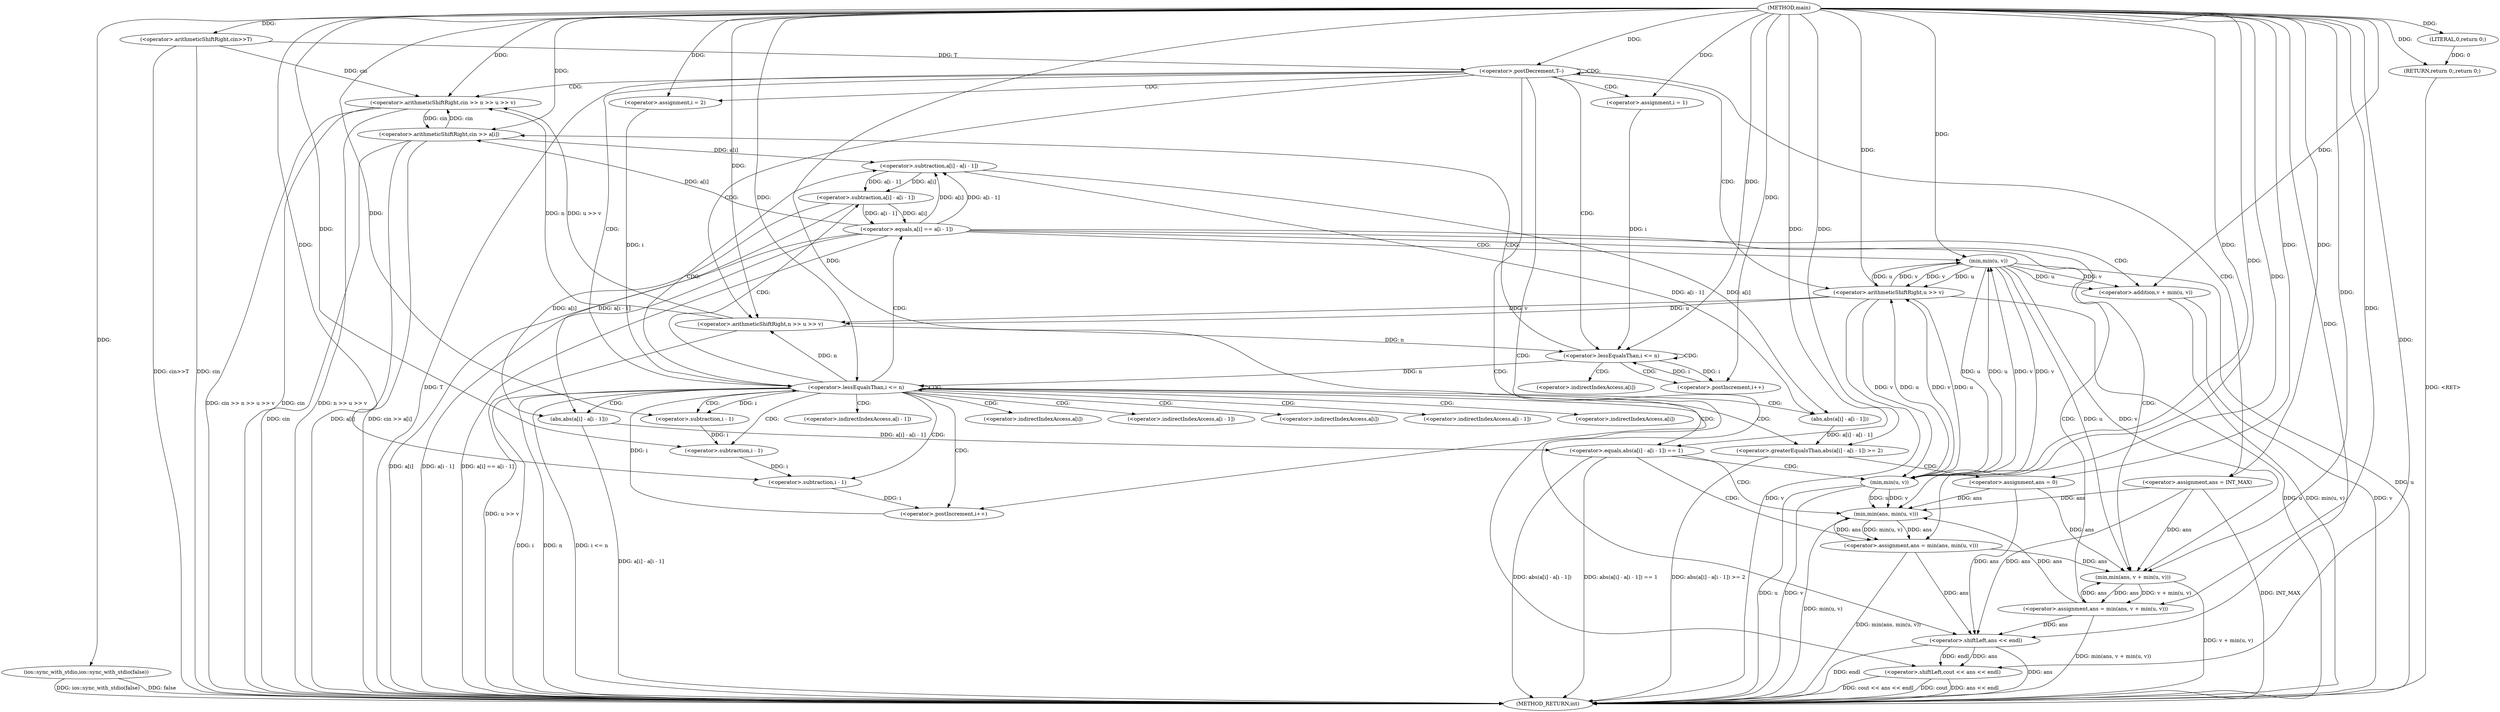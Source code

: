 digraph "main" {  
"1000101" [label = "(METHOD,main)" ]
"1000210" [label = "(METHOD_RETURN,int)" ]
"1000103" [label = "(ios::sync_with_stdio,ios::sync_with_stdio(false))" ]
"1000105" [label = "(<operator>.arithmeticShiftRight,cin>>T)" ]
"1000208" [label = "(RETURN,return 0;,return 0;)" ]
"1000109" [label = "(<operator>.postDecrement,T--)" ]
"1000209" [label = "(LITERAL,0,return 0;)" ]
"1000112" [label = "(<operator>.assignment,ans = INT_MAX)" ]
"1000115" [label = "(<operator>.arithmeticShiftRight,cin >> n >> u >> v)" ]
"1000203" [label = "(<operator>.shiftLeft,cout << ans << endl)" ]
"1000124" [label = "(<operator>.assignment,i = 1)" ]
"1000127" [label = "(<operator>.lessEqualsThan,i <= n)" ]
"1000130" [label = "(<operator>.postIncrement,i++)" ]
"1000132" [label = "(<operator>.arithmeticShiftRight,cin >> a[i])" ]
"1000139" [label = "(<operator>.assignment,i = 2)" ]
"1000142" [label = "(<operator>.lessEqualsThan,i <= n)" ]
"1000145" [label = "(<operator>.postIncrement,i++)" ]
"1000117" [label = "(<operator>.arithmeticShiftRight,n >> u >> v)" ]
"1000205" [label = "(<operator>.shiftLeft,ans << endl)" ]
"1000119" [label = "(<operator>.arithmeticShiftRight,u >> v)" ]
"1000149" [label = "(<operator>.greaterEqualsThan,abs(a[i] - a[i - 1]) >= 2)" ]
"1000161" [label = "(<operator>.assignment,ans = 0)" ]
"1000165" [label = "(<operator>.equals,abs(a[i] - a[i - 1]) == 1)" ]
"1000177" [label = "(<operator>.assignment,ans = min(ans, min(u, v)))" ]
"1000185" [label = "(<operator>.equals,a[i] == a[i - 1])" ]
"1000194" [label = "(<operator>.assignment,ans = min(ans, v + min(u, v)))" ]
"1000150" [label = "(abs,abs(a[i] - a[i - 1]))" ]
"1000166" [label = "(abs,abs(a[i] - a[i - 1]))" ]
"1000179" [label = "(min,min(ans, min(u, v)))" ]
"1000196" [label = "(min,min(ans, v + min(u, v)))" ]
"1000151" [label = "(<operator>.subtraction,a[i] - a[i - 1])" ]
"1000167" [label = "(<operator>.subtraction,a[i] - a[i - 1])" ]
"1000181" [label = "(min,min(u, v))" ]
"1000191" [label = "(<operator>.subtraction,i - 1)" ]
"1000198" [label = "(<operator>.addition,v + min(u, v))" ]
"1000200" [label = "(min,min(u, v))" ]
"1000157" [label = "(<operator>.subtraction,i - 1)" ]
"1000173" [label = "(<operator>.subtraction,i - 1)" ]
"1000134" [label = "(<operator>.indirectIndexAccess,a[i])" ]
"1000186" [label = "(<operator>.indirectIndexAccess,a[i])" ]
"1000189" [label = "(<operator>.indirectIndexAccess,a[i - 1])" ]
"1000152" [label = "(<operator>.indirectIndexAccess,a[i])" ]
"1000155" [label = "(<operator>.indirectIndexAccess,a[i - 1])" ]
"1000168" [label = "(<operator>.indirectIndexAccess,a[i])" ]
"1000171" [label = "(<operator>.indirectIndexAccess,a[i - 1])" ]
  "1000208" -> "1000210"  [ label = "DDG: <RET>"] 
  "1000103" -> "1000210"  [ label = "DDG: ios::sync_with_stdio(false)"] 
  "1000105" -> "1000210"  [ label = "DDG: cin"] 
  "1000105" -> "1000210"  [ label = "DDG: cin>>T"] 
  "1000109" -> "1000210"  [ label = "DDG: T"] 
  "1000115" -> "1000210"  [ label = "DDG: cin"] 
  "1000119" -> "1000210"  [ label = "DDG: u"] 
  "1000119" -> "1000210"  [ label = "DDG: v"] 
  "1000117" -> "1000210"  [ label = "DDG: u >> v"] 
  "1000115" -> "1000210"  [ label = "DDG: n >> u >> v"] 
  "1000115" -> "1000210"  [ label = "DDG: cin >> n >> u >> v"] 
  "1000142" -> "1000210"  [ label = "DDG: i"] 
  "1000142" -> "1000210"  [ label = "DDG: n"] 
  "1000142" -> "1000210"  [ label = "DDG: i <= n"] 
  "1000205" -> "1000210"  [ label = "DDG: ans"] 
  "1000203" -> "1000210"  [ label = "DDG: ans << endl"] 
  "1000203" -> "1000210"  [ label = "DDG: cout << ans << endl"] 
  "1000149" -> "1000210"  [ label = "DDG: abs(a[i] - a[i - 1]) >= 2"] 
  "1000166" -> "1000210"  [ label = "DDG: a[i] - a[i - 1]"] 
  "1000165" -> "1000210"  [ label = "DDG: abs(a[i] - a[i - 1])"] 
  "1000165" -> "1000210"  [ label = "DDG: abs(a[i] - a[i - 1]) == 1"] 
  "1000181" -> "1000210"  [ label = "DDG: u"] 
  "1000181" -> "1000210"  [ label = "DDG: v"] 
  "1000179" -> "1000210"  [ label = "DDG: min(u, v)"] 
  "1000177" -> "1000210"  [ label = "DDG: min(ans, min(u, v))"] 
  "1000185" -> "1000210"  [ label = "DDG: a[i]"] 
  "1000185" -> "1000210"  [ label = "DDG: a[i - 1]"] 
  "1000185" -> "1000210"  [ label = "DDG: a[i] == a[i - 1]"] 
  "1000198" -> "1000210"  [ label = "DDG: v"] 
  "1000200" -> "1000210"  [ label = "DDG: u"] 
  "1000198" -> "1000210"  [ label = "DDG: min(u, v)"] 
  "1000196" -> "1000210"  [ label = "DDG: v + min(u, v)"] 
  "1000194" -> "1000210"  [ label = "DDG: min(ans, v + min(u, v))"] 
  "1000132" -> "1000210"  [ label = "DDG: cin"] 
  "1000132" -> "1000210"  [ label = "DDG: a[i]"] 
  "1000132" -> "1000210"  [ label = "DDG: cin >> a[i]"] 
  "1000103" -> "1000210"  [ label = "DDG: false"] 
  "1000205" -> "1000210"  [ label = "DDG: endl"] 
  "1000112" -> "1000210"  [ label = "DDG: INT_MAX"] 
  "1000203" -> "1000210"  [ label = "DDG: cout"] 
  "1000209" -> "1000208"  [ label = "DDG: 0"] 
  "1000101" -> "1000208"  [ label = "DDG: "] 
  "1000101" -> "1000103"  [ label = "DDG: "] 
  "1000101" -> "1000105"  [ label = "DDG: "] 
  "1000101" -> "1000209"  [ label = "DDG: "] 
  "1000105" -> "1000109"  [ label = "DDG: T"] 
  "1000101" -> "1000109"  [ label = "DDG: "] 
  "1000101" -> "1000112"  [ label = "DDG: "] 
  "1000105" -> "1000115"  [ label = "DDG: cin"] 
  "1000132" -> "1000115"  [ label = "DDG: cin"] 
  "1000101" -> "1000115"  [ label = "DDG: "] 
  "1000117" -> "1000115"  [ label = "DDG: n"] 
  "1000117" -> "1000115"  [ label = "DDG: u >> v"] 
  "1000101" -> "1000124"  [ label = "DDG: "] 
  "1000101" -> "1000139"  [ label = "DDG: "] 
  "1000101" -> "1000203"  [ label = "DDG: "] 
  "1000205" -> "1000203"  [ label = "DDG: endl"] 
  "1000205" -> "1000203"  [ label = "DDG: ans"] 
  "1000142" -> "1000117"  [ label = "DDG: n"] 
  "1000101" -> "1000117"  [ label = "DDG: "] 
  "1000119" -> "1000117"  [ label = "DDG: u"] 
  "1000119" -> "1000117"  [ label = "DDG: v"] 
  "1000124" -> "1000127"  [ label = "DDG: i"] 
  "1000130" -> "1000127"  [ label = "DDG: i"] 
  "1000101" -> "1000127"  [ label = "DDG: "] 
  "1000117" -> "1000127"  [ label = "DDG: n"] 
  "1000127" -> "1000130"  [ label = "DDG: i"] 
  "1000101" -> "1000130"  [ label = "DDG: "] 
  "1000115" -> "1000132"  [ label = "DDG: cin"] 
  "1000101" -> "1000132"  [ label = "DDG: "] 
  "1000185" -> "1000132"  [ label = "DDG: a[i]"] 
  "1000139" -> "1000142"  [ label = "DDG: i"] 
  "1000145" -> "1000142"  [ label = "DDG: i"] 
  "1000101" -> "1000142"  [ label = "DDG: "] 
  "1000127" -> "1000142"  [ label = "DDG: n"] 
  "1000191" -> "1000145"  [ label = "DDG: i"] 
  "1000101" -> "1000145"  [ label = "DDG: "] 
  "1000112" -> "1000205"  [ label = "DDG: ans"] 
  "1000161" -> "1000205"  [ label = "DDG: ans"] 
  "1000177" -> "1000205"  [ label = "DDG: ans"] 
  "1000194" -> "1000205"  [ label = "DDG: ans"] 
  "1000101" -> "1000205"  [ label = "DDG: "] 
  "1000181" -> "1000119"  [ label = "DDG: u"] 
  "1000200" -> "1000119"  [ label = "DDG: u"] 
  "1000101" -> "1000119"  [ label = "DDG: "] 
  "1000181" -> "1000119"  [ label = "DDG: v"] 
  "1000200" -> "1000119"  [ label = "DDG: v"] 
  "1000101" -> "1000161"  [ label = "DDG: "] 
  "1000179" -> "1000177"  [ label = "DDG: ans"] 
  "1000179" -> "1000177"  [ label = "DDG: min(u, v)"] 
  "1000196" -> "1000194"  [ label = "DDG: v + min(u, v)"] 
  "1000196" -> "1000194"  [ label = "DDG: ans"] 
  "1000150" -> "1000149"  [ label = "DDG: a[i] - a[i - 1]"] 
  "1000101" -> "1000149"  [ label = "DDG: "] 
  "1000166" -> "1000165"  [ label = "DDG: a[i] - a[i - 1]"] 
  "1000101" -> "1000165"  [ label = "DDG: "] 
  "1000101" -> "1000177"  [ label = "DDG: "] 
  "1000167" -> "1000185"  [ label = "DDG: a[i]"] 
  "1000167" -> "1000185"  [ label = "DDG: a[i - 1]"] 
  "1000101" -> "1000194"  [ label = "DDG: "] 
  "1000151" -> "1000150"  [ label = "DDG: a[i - 1]"] 
  "1000151" -> "1000150"  [ label = "DDG: a[i]"] 
  "1000167" -> "1000166"  [ label = "DDG: a[i]"] 
  "1000167" -> "1000166"  [ label = "DDG: a[i - 1]"] 
  "1000112" -> "1000179"  [ label = "DDG: ans"] 
  "1000161" -> "1000179"  [ label = "DDG: ans"] 
  "1000177" -> "1000179"  [ label = "DDG: ans"] 
  "1000194" -> "1000179"  [ label = "DDG: ans"] 
  "1000101" -> "1000179"  [ label = "DDG: "] 
  "1000181" -> "1000179"  [ label = "DDG: u"] 
  "1000181" -> "1000179"  [ label = "DDG: v"] 
  "1000112" -> "1000196"  [ label = "DDG: ans"] 
  "1000161" -> "1000196"  [ label = "DDG: ans"] 
  "1000177" -> "1000196"  [ label = "DDG: ans"] 
  "1000194" -> "1000196"  [ label = "DDG: ans"] 
  "1000101" -> "1000196"  [ label = "DDG: "] 
  "1000200" -> "1000196"  [ label = "DDG: u"] 
  "1000200" -> "1000196"  [ label = "DDG: v"] 
  "1000185" -> "1000151"  [ label = "DDG: a[i]"] 
  "1000132" -> "1000151"  [ label = "DDG: a[i]"] 
  "1000185" -> "1000151"  [ label = "DDG: a[i - 1]"] 
  "1000151" -> "1000167"  [ label = "DDG: a[i]"] 
  "1000151" -> "1000167"  [ label = "DDG: a[i - 1]"] 
  "1000119" -> "1000181"  [ label = "DDG: u"] 
  "1000200" -> "1000181"  [ label = "DDG: u"] 
  "1000101" -> "1000181"  [ label = "DDG: "] 
  "1000119" -> "1000181"  [ label = "DDG: v"] 
  "1000200" -> "1000181"  [ label = "DDG: v"] 
  "1000173" -> "1000191"  [ label = "DDG: i"] 
  "1000101" -> "1000191"  [ label = "DDG: "] 
  "1000200" -> "1000198"  [ label = "DDG: v"] 
  "1000101" -> "1000198"  [ label = "DDG: "] 
  "1000200" -> "1000198"  [ label = "DDG: u"] 
  "1000119" -> "1000200"  [ label = "DDG: u"] 
  "1000181" -> "1000200"  [ label = "DDG: u"] 
  "1000101" -> "1000200"  [ label = "DDG: "] 
  "1000119" -> "1000200"  [ label = "DDG: v"] 
  "1000181" -> "1000200"  [ label = "DDG: v"] 
  "1000142" -> "1000157"  [ label = "DDG: i"] 
  "1000101" -> "1000157"  [ label = "DDG: "] 
  "1000157" -> "1000173"  [ label = "DDG: i"] 
  "1000101" -> "1000173"  [ label = "DDG: "] 
  "1000109" -> "1000117"  [ label = "CDG: "] 
  "1000109" -> "1000127"  [ label = "CDG: "] 
  "1000109" -> "1000109"  [ label = "CDG: "] 
  "1000109" -> "1000142"  [ label = "CDG: "] 
  "1000109" -> "1000119"  [ label = "CDG: "] 
  "1000109" -> "1000139"  [ label = "CDG: "] 
  "1000109" -> "1000112"  [ label = "CDG: "] 
  "1000109" -> "1000203"  [ label = "CDG: "] 
  "1000109" -> "1000205"  [ label = "CDG: "] 
  "1000109" -> "1000124"  [ label = "CDG: "] 
  "1000109" -> "1000115"  [ label = "CDG: "] 
  "1000127" -> "1000127"  [ label = "CDG: "] 
  "1000127" -> "1000132"  [ label = "CDG: "] 
  "1000127" -> "1000130"  [ label = "CDG: "] 
  "1000127" -> "1000134"  [ label = "CDG: "] 
  "1000142" -> "1000191"  [ label = "CDG: "] 
  "1000142" -> "1000142"  [ label = "CDG: "] 
  "1000142" -> "1000152"  [ label = "CDG: "] 
  "1000142" -> "1000186"  [ label = "CDG: "] 
  "1000142" -> "1000150"  [ label = "CDG: "] 
  "1000142" -> "1000166"  [ label = "CDG: "] 
  "1000142" -> "1000165"  [ label = "CDG: "] 
  "1000142" -> "1000157"  [ label = "CDG: "] 
  "1000142" -> "1000149"  [ label = "CDG: "] 
  "1000142" -> "1000189"  [ label = "CDG: "] 
  "1000142" -> "1000168"  [ label = "CDG: "] 
  "1000142" -> "1000167"  [ label = "CDG: "] 
  "1000142" -> "1000173"  [ label = "CDG: "] 
  "1000142" -> "1000155"  [ label = "CDG: "] 
  "1000142" -> "1000151"  [ label = "CDG: "] 
  "1000142" -> "1000145"  [ label = "CDG: "] 
  "1000142" -> "1000171"  [ label = "CDG: "] 
  "1000142" -> "1000185"  [ label = "CDG: "] 
  "1000149" -> "1000161"  [ label = "CDG: "] 
  "1000165" -> "1000179"  [ label = "CDG: "] 
  "1000165" -> "1000177"  [ label = "CDG: "] 
  "1000165" -> "1000181"  [ label = "CDG: "] 
  "1000185" -> "1000200"  [ label = "CDG: "] 
  "1000185" -> "1000196"  [ label = "CDG: "] 
  "1000185" -> "1000194"  [ label = "CDG: "] 
  "1000185" -> "1000198"  [ label = "CDG: "] 
}
